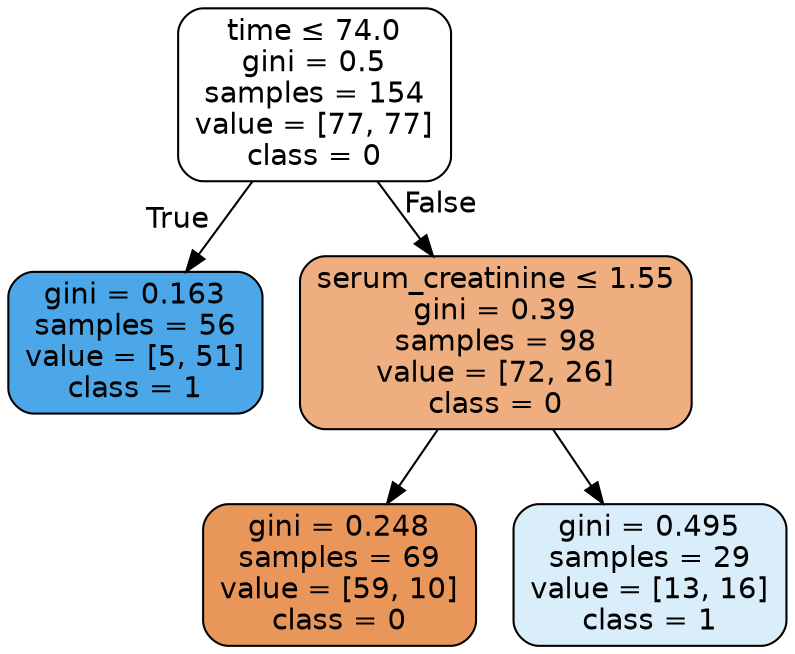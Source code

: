 digraph Tree {
node [shape=box, style="filled, rounded", color="black", fontname=helvetica] ;
edge [fontname=helvetica] ;
0 [label=<time &le; 74.0<br/>gini = 0.5<br/>samples = 154<br/>value = [77, 77]<br/>class = 0>, fillcolor="#ffffff"] ;
1 [label=<gini = 0.163<br/>samples = 56<br/>value = [5, 51]<br/>class = 1>, fillcolor="#4ca7e8"] ;
0 -> 1 [labeldistance=2.5, labelangle=45, headlabel="True"] ;
2 [label=<serum_creatinine &le; 1.55<br/>gini = 0.39<br/>samples = 98<br/>value = [72, 26]<br/>class = 0>, fillcolor="#eeae80"] ;
0 -> 2 [labeldistance=2.5, labelangle=-45, headlabel="False"] ;
3 [label=<gini = 0.248<br/>samples = 69<br/>value = [59, 10]<br/>class = 0>, fillcolor="#e9965b"] ;
2 -> 3 ;
4 [label=<gini = 0.495<br/>samples = 29<br/>value = [13, 16]<br/>class = 1>, fillcolor="#daedfa"] ;
2 -> 4 ;
}